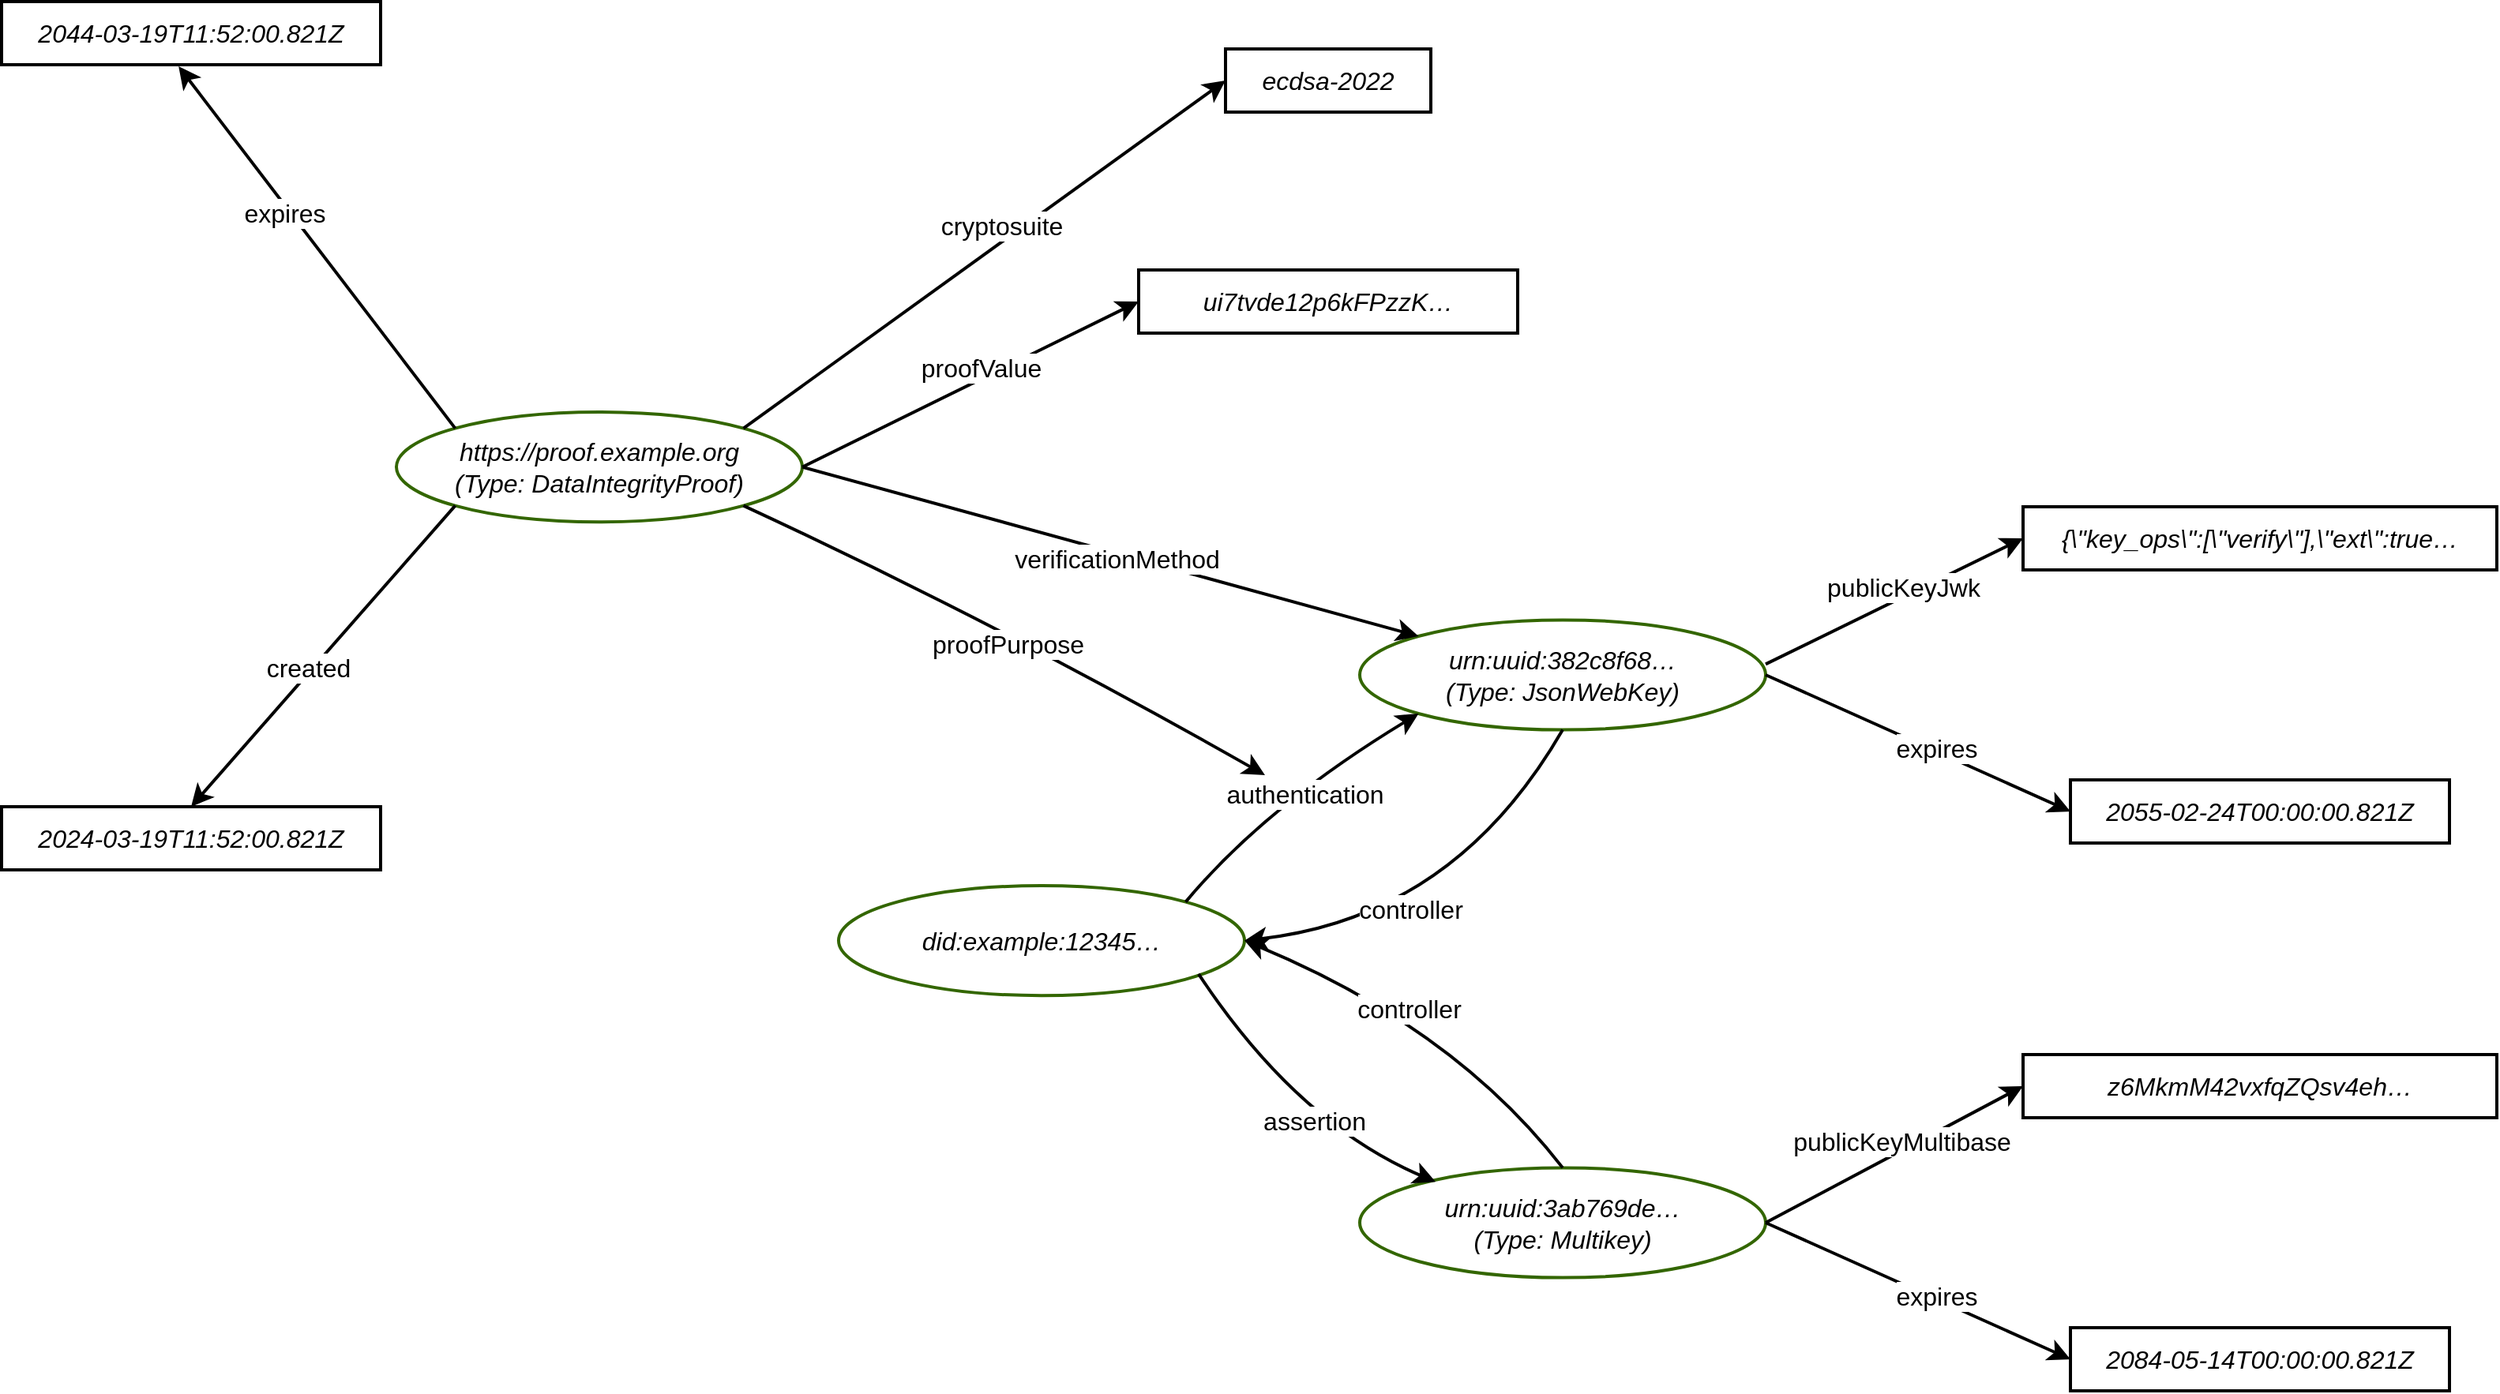<mxfile version="24.0.4" type="device">
  <diagram name="Page-1" id="ZRe_wIOORr0k_d4isBBX">
    <mxGraphModel dx="4193" dy="2043" grid="1" gridSize="10" guides="1" tooltips="1" connect="1" arrows="1" fold="1" page="1" pageScale="1" pageWidth="1169" pageHeight="827" math="0" shadow="0">
      <root>
        <mxCell id="0" />
        <mxCell id="1" parent="0" />
        <UserObject label="&lt;i&gt;https://proof.example.org&lt;/i&gt;&lt;div&gt;&lt;i&gt;(Type: DataIntegrityProof)&lt;/i&gt;&lt;/div&gt;" id="I-3xDNqU13IutiKupr62-4">
          <mxCell style="ellipse;whiteSpace=wrap;html=1;fontSize=16;fillColor=none;strokeWidth=2;strokeColor=#336600;" parent="1" vertex="1">
            <mxGeometry x="-1560" y="-460" width="257" height="69.61" as="geometry" />
          </mxCell>
        </UserObject>
        <UserObject label="&lt;i&gt;&lt;font color=&quot;#000000&quot;&gt;ecdsa-2022&lt;/font&gt;&lt;/i&gt;" id="I-3xDNqU13IutiKupr62-12">
          <mxCell style="rounded=0;whiteSpace=wrap;html=1;fontSize=16;fillColor=none;strokeWidth=2;" parent="1" vertex="1">
            <mxGeometry x="-1035" y="-690" width="130" height="40" as="geometry" />
          </mxCell>
        </UserObject>
        <mxCell id="I-3xDNqU13IutiKupr62-27" value="" style="endArrow=classic;html=1;rounded=0;fontSize=12;startSize=8;endSize=8;curved=1;entryX=0;entryY=0.5;entryDx=0;entryDy=0;exitX=1;exitY=0;exitDx=0;exitDy=0;strokeWidth=2;fontStyle=2" parent="1" source="I-3xDNqU13IutiKupr62-4" target="I-3xDNqU13IutiKupr62-12" edge="1">
          <mxGeometry width="50" height="50" relative="1" as="geometry">
            <mxPoint x="-804" y="-134.61" as="sourcePoint" />
            <mxPoint x="-791.5" y="-85.61" as="targetPoint" />
          </mxGeometry>
        </mxCell>
        <mxCell id="I-3xDNqU13IutiKupr62-28" value="cryptosuite" style="edgeLabel;html=1;align=center;verticalAlign=middle;resizable=0;points=[];fontSize=16;" parent="I-3xDNqU13IutiKupr62-27" vertex="1" connectable="0">
          <mxGeometry x="0.135" y="-2" relative="1" as="geometry">
            <mxPoint x="-11" y="-5" as="offset" />
          </mxGeometry>
        </mxCell>
        <UserObject label="&lt;i&gt;&lt;font color=&quot;#000000&quot;&gt;2024-03-19T&lt;/font&gt;11:52:00.821Z&lt;/i&gt;" id="HRplg5cOvGm0gZk61Yn5-3">
          <mxCell style="rounded=0;whiteSpace=wrap;html=1;fontSize=16;fillColor=none;strokeWidth=2;" parent="1" vertex="1">
            <mxGeometry x="-1810" y="-210" width="240" height="40" as="geometry" />
          </mxCell>
        </UserObject>
        <UserObject label="&lt;i&gt;ui7tvde12p6kFPzzK…&lt;/i&gt;" id="HRplg5cOvGm0gZk61Yn5-4">
          <mxCell style="rounded=0;whiteSpace=wrap;html=1;fontSize=16;fillColor=none;strokeWidth=2;" parent="1" vertex="1">
            <mxGeometry x="-1090" y="-550" width="240" height="40" as="geometry" />
          </mxCell>
        </UserObject>
        <UserObject label="&lt;i&gt;&lt;font color=&quot;#000000&quot;&gt;2044-03-19T&lt;/font&gt;11:52:00.821Z&lt;/i&gt;" id="HRplg5cOvGm0gZk61Yn5-5">
          <mxCell style="rounded=0;whiteSpace=wrap;html=1;fontSize=16;fillColor=none;strokeWidth=2;" parent="1" vertex="1">
            <mxGeometry x="-1810" y="-720" width="240" height="40" as="geometry" />
          </mxCell>
        </UserObject>
        <mxCell id="HRplg5cOvGm0gZk61Yn5-6" value="" style="endArrow=classic;html=1;rounded=0;fontSize=12;startSize=8;endSize=8;curved=1;entryX=0.5;entryY=0;entryDx=0;entryDy=0;exitX=0;exitY=1;exitDx=0;exitDy=0;strokeWidth=2;fontStyle=2" parent="1" source="I-3xDNqU13IutiKupr62-4" target="HRplg5cOvGm0gZk61Yn5-3" edge="1">
          <mxGeometry width="50" height="50" relative="1" as="geometry">
            <mxPoint x="-883" y="-405" as="sourcePoint" />
            <mxPoint x="-610" y="-420" as="targetPoint" />
          </mxGeometry>
        </mxCell>
        <mxCell id="HRplg5cOvGm0gZk61Yn5-7" value="created" style="edgeLabel;html=1;align=center;verticalAlign=middle;resizable=0;points=[];fontSize=16;" parent="HRplg5cOvGm0gZk61Yn5-6" vertex="1" connectable="0">
          <mxGeometry x="0.135" y="-2" relative="1" as="geometry">
            <mxPoint x="3" y="-5" as="offset" />
          </mxGeometry>
        </mxCell>
        <mxCell id="HRplg5cOvGm0gZk61Yn5-8" value="" style="endArrow=classic;html=1;rounded=0;fontSize=12;startSize=8;endSize=8;curved=1;entryX=0;entryY=0.5;entryDx=0;entryDy=0;exitX=1;exitY=0.5;exitDx=0;exitDy=0;strokeWidth=2;fontStyle=2" parent="1" source="I-3xDNqU13IutiKupr62-4" target="HRplg5cOvGm0gZk61Yn5-4" edge="1">
          <mxGeometry width="50" height="50" relative="1" as="geometry">
            <mxPoint x="-970" y="-345" as="sourcePoint" />
            <mxPoint x="-827" y="-200" as="targetPoint" />
          </mxGeometry>
        </mxCell>
        <mxCell id="HRplg5cOvGm0gZk61Yn5-9" value="proofValue" style="edgeLabel;html=1;align=center;verticalAlign=middle;resizable=0;points=[];fontSize=16;" parent="HRplg5cOvGm0gZk61Yn5-8" vertex="1" connectable="0">
          <mxGeometry x="0.135" y="-2" relative="1" as="geometry">
            <mxPoint x="-9" y="-5" as="offset" />
          </mxGeometry>
        </mxCell>
        <mxCell id="HRplg5cOvGm0gZk61Yn5-10" value="" style="endArrow=classic;html=1;rounded=0;fontSize=12;startSize=8;endSize=8;curved=1;entryX=0.467;entryY=1.025;entryDx=0;entryDy=0;exitX=0;exitY=0;exitDx=0;exitDy=0;strokeWidth=2;fontStyle=2;entryPerimeter=0;" parent="1" source="I-3xDNqU13IutiKupr62-4" target="HRplg5cOvGm0gZk61Yn5-5" edge="1">
          <mxGeometry width="50" height="50" relative="1" as="geometry">
            <mxPoint x="-1000" y="-310" as="sourcePoint" />
            <mxPoint x="-857" y="-165" as="targetPoint" />
          </mxGeometry>
        </mxCell>
        <mxCell id="HRplg5cOvGm0gZk61Yn5-11" value="expires" style="edgeLabel;html=1;align=center;verticalAlign=middle;resizable=0;points=[];fontSize=16;" parent="HRplg5cOvGm0gZk61Yn5-10" vertex="1" connectable="0">
          <mxGeometry x="0.135" y="-2" relative="1" as="geometry">
            <mxPoint x="-11" y="-5" as="offset" />
          </mxGeometry>
        </mxCell>
        <UserObject label="&lt;div&gt;&lt;i&gt;urn:uuid:382c8f68…&lt;/i&gt;&lt;/div&gt;&lt;div&gt;&lt;i style=&quot;background-color: initial;&quot;&gt;(Type: JsonWebKey)&lt;/i&gt;&lt;/div&gt;" id="HRplg5cOvGm0gZk61Yn5-12">
          <mxCell style="ellipse;whiteSpace=wrap;html=1;fontSize=16;fillColor=none;strokeWidth=2;strokeColor=#336600;" parent="1" vertex="1">
            <mxGeometry x="-950" y="-328.305" width="257" height="69.61" as="geometry" />
          </mxCell>
        </UserObject>
        <mxCell id="HRplg5cOvGm0gZk61Yn5-13" value="" style="endArrow=classic;html=1;rounded=0;fontSize=12;startSize=8;endSize=8;curved=1;exitX=1;exitY=0.5;exitDx=0;exitDy=0;strokeWidth=2;fontStyle=2;entryX=0;entryY=0;entryDx=0;entryDy=0;" parent="1" source="I-3xDNqU13IutiKupr62-4" target="HRplg5cOvGm0gZk61Yn5-12" edge="1">
          <mxGeometry width="50" height="50" relative="1" as="geometry">
            <mxPoint x="-1200" y="-480" as="sourcePoint" />
            <mxPoint x="-950" y="-300" as="targetPoint" />
          </mxGeometry>
        </mxCell>
        <mxCell id="HRplg5cOvGm0gZk61Yn5-14" value="verificationMethod" style="edgeLabel;html=1;align=center;verticalAlign=middle;resizable=0;points=[];fontSize=16;" parent="HRplg5cOvGm0gZk61Yn5-13" vertex="1" connectable="0">
          <mxGeometry x="0.135" y="-2" relative="1" as="geometry">
            <mxPoint x="-22" y="-5" as="offset" />
          </mxGeometry>
        </mxCell>
        <mxCell id="HRplg5cOvGm0gZk61Yn5-16" value="" style="endArrow=classic;html=1;rounded=0;fontSize=12;startSize=8;endSize=8;curved=1;entryX=0;entryY=0.5;entryDx=0;entryDy=0;exitX=1;exitY=0.402;exitDx=0;exitDy=0;strokeWidth=2;fontStyle=2;exitPerimeter=0;" parent="1" source="HRplg5cOvGm0gZk61Yn5-12" target="HRplg5cOvGm0gZk61Yn5-15" edge="1">
          <mxGeometry width="50" height="50" relative="1" as="geometry">
            <mxPoint x="-910" y="-300" as="sourcePoint" />
            <mxPoint x="-477" y="-300" as="targetPoint" />
          </mxGeometry>
        </mxCell>
        <mxCell id="HRplg5cOvGm0gZk61Yn5-17" value="publicKeyJwk" style="edgeLabel;html=1;align=center;verticalAlign=middle;resizable=0;points=[];fontSize=16;" parent="HRplg5cOvGm0gZk61Yn5-16" vertex="1" connectable="0">
          <mxGeometry x="0.135" y="-2" relative="1" as="geometry">
            <mxPoint x="-7" y="-5" as="offset" />
          </mxGeometry>
        </mxCell>
        <mxCell id="HRplg5cOvGm0gZk61Yn5-20" value="" style="endArrow=classic;html=1;rounded=0;fontSize=12;startSize=8;endSize=8;curved=1;entryX=0;entryY=0.5;entryDx=0;entryDy=0;exitX=1;exitY=0.5;exitDx=0;exitDy=0;strokeWidth=2;fontStyle=2" parent="1" source="HRplg5cOvGm0gZk61Yn5-12" target="HRplg5cOvGm0gZk61Yn5-19" edge="1">
          <mxGeometry width="50" height="50" relative="1" as="geometry">
            <mxPoint x="-770" y="-220" as="sourcePoint" />
            <mxPoint x="-623" y="-330" as="targetPoint" />
          </mxGeometry>
        </mxCell>
        <mxCell id="HRplg5cOvGm0gZk61Yn5-21" value="expires" style="edgeLabel;html=1;align=center;verticalAlign=middle;resizable=0;points=[];fontSize=16;" parent="HRplg5cOvGm0gZk61Yn5-20" vertex="1" connectable="0">
          <mxGeometry x="0.135" y="-2" relative="1" as="geometry">
            <mxPoint x="-1" y="-5" as="offset" />
          </mxGeometry>
        </mxCell>
        <UserObject label="&lt;div&gt;&lt;i style=&quot;background-color: initial;&quot;&gt;did:example:12345…&lt;/i&gt;&lt;br&gt;&lt;/div&gt;" id="HRplg5cOvGm0gZk61Yn5-22">
          <mxCell style="ellipse;whiteSpace=wrap;html=1;fontSize=16;fillColor=none;strokeWidth=2;strokeColor=#336600;" parent="1" vertex="1">
            <mxGeometry x="-1280" y="-160" width="257" height="69.61" as="geometry" />
          </mxCell>
        </UserObject>
        <mxCell id="cMVLIkWkcKRKJAXNFr4V-1" value="" style="endArrow=classic;html=1;rounded=0;fontSize=12;startSize=8;endSize=8;curved=1;exitX=1;exitY=0;exitDx=0;exitDy=0;strokeWidth=2;fontStyle=2;entryX=0;entryY=1;entryDx=0;entryDy=0;" edge="1" parent="1" source="HRplg5cOvGm0gZk61Yn5-22" target="HRplg5cOvGm0gZk61Yn5-12">
          <mxGeometry width="50" height="50" relative="1" as="geometry">
            <mxPoint x="-683" y="-285" as="sourcePoint" />
            <mxPoint x="-830" y="-260" as="targetPoint" />
            <Array as="points">
              <mxPoint x="-1010" y="-210" />
            </Array>
          </mxGeometry>
        </mxCell>
        <mxCell id="cMVLIkWkcKRKJAXNFr4V-2" value="authentication" style="edgeLabel;html=1;align=center;verticalAlign=middle;resizable=0;points=[];fontSize=16;" vertex="1" connectable="0" parent="cMVLIkWkcKRKJAXNFr4V-1">
          <mxGeometry x="0.135" y="-2" relative="1" as="geometry">
            <mxPoint x="-2" y="6" as="offset" />
          </mxGeometry>
        </mxCell>
        <UserObject label="&lt;div&gt;&lt;i&gt;urn:uuid:3ab769de…&lt;/i&gt;&lt;/div&gt;&lt;div&gt;&lt;i style=&quot;background-color: initial;&quot;&gt;(Type: Multikey)&lt;/i&gt;&lt;/div&gt;" id="cMVLIkWkcKRKJAXNFr4V-3">
          <mxCell style="ellipse;whiteSpace=wrap;html=1;fontSize=16;fillColor=none;strokeWidth=2;strokeColor=#336600;container=0;" vertex="1" parent="1">
            <mxGeometry x="-950" y="18.695" width="257" height="69.61" as="geometry" />
          </mxCell>
        </UserObject>
        <mxCell id="cMVLIkWkcKRKJAXNFr4V-4" value="" style="endArrow=classic;html=1;rounded=0;fontSize=12;startSize=8;endSize=8;curved=1;exitX=0.887;exitY=0.804;exitDx=0;exitDy=0;strokeWidth=2;fontStyle=2;exitPerimeter=0;entryX=0.187;entryY=0.129;entryDx=0;entryDy=0;entryPerimeter=0;" edge="1" parent="1" source="HRplg5cOvGm0gZk61Yn5-22" target="cMVLIkWkcKRKJAXNFr4V-3">
          <mxGeometry width="50" height="50" relative="1" as="geometry">
            <mxPoint x="-1060" y="-50" as="sourcePoint" />
            <mxPoint x="-890" y="-10" as="targetPoint" />
            <Array as="points">
              <mxPoint x="-990" y="-10" />
            </Array>
          </mxGeometry>
        </mxCell>
        <mxCell id="cMVLIkWkcKRKJAXNFr4V-5" value="assertion" style="edgeLabel;html=1;align=center;verticalAlign=middle;resizable=0;points=[];fontSize=16;" vertex="1" connectable="0" parent="cMVLIkWkcKRKJAXNFr4V-4">
          <mxGeometry x="0.135" y="-2" relative="1" as="geometry">
            <mxPoint x="6" y="-5" as="offset" />
          </mxGeometry>
        </mxCell>
        <mxCell id="cMVLIkWkcKRKJAXNFr4V-7" value="" style="endArrow=classic;html=1;rounded=0;fontSize=12;startSize=8;endSize=8;curved=1;entryX=0;entryY=0.5;entryDx=0;entryDy=0;exitX=1;exitY=0.5;exitDx=0;exitDy=0;strokeWidth=2;fontStyle=2" edge="1" parent="1" source="cMVLIkWkcKRKJAXNFr4V-3" target="cMVLIkWkcKRKJAXNFr4V-6">
          <mxGeometry width="50" height="50" relative="1" as="geometry">
            <mxPoint x="-700" y="75" as="sourcePoint" />
            <mxPoint x="-507" y="160" as="targetPoint" />
          </mxGeometry>
        </mxCell>
        <mxCell id="cMVLIkWkcKRKJAXNFr4V-8" value="expires" style="edgeLabel;html=1;align=center;verticalAlign=middle;resizable=0;points=[];fontSize=16;" vertex="1" connectable="0" parent="cMVLIkWkcKRKJAXNFr4V-7">
          <mxGeometry x="0.135" y="-2" relative="1" as="geometry">
            <mxPoint x="-1" y="-5" as="offset" />
          </mxGeometry>
        </mxCell>
        <mxCell id="cMVLIkWkcKRKJAXNFr4V-11" value="" style="endArrow=classic;html=1;rounded=0;fontSize=12;startSize=8;endSize=8;curved=1;entryX=0;entryY=0.5;entryDx=0;entryDy=0;exitX=1;exitY=0.5;exitDx=0;exitDy=0;strokeWidth=2;fontStyle=2;" edge="1" parent="1" source="cMVLIkWkcKRKJAXNFr4V-3" target="cMVLIkWkcKRKJAXNFr4V-21">
          <mxGeometry width="50" height="50" relative="1" as="geometry">
            <mxPoint x="-700" as="sourcePoint" />
            <mxPoint x="-530" y="10" as="targetPoint" />
          </mxGeometry>
        </mxCell>
        <mxCell id="cMVLIkWkcKRKJAXNFr4V-12" value="publicKeyMultibase" style="edgeLabel;html=1;align=center;verticalAlign=middle;resizable=0;points=[];fontSize=16;" vertex="1" connectable="0" parent="cMVLIkWkcKRKJAXNFr4V-11">
          <mxGeometry x="0.135" y="-2" relative="1" as="geometry">
            <mxPoint x="-7" y="-5" as="offset" />
          </mxGeometry>
        </mxCell>
        <mxCell id="cMVLIkWkcKRKJAXNFr4V-13" value="" style="endArrow=classic;html=1;rounded=0;fontSize=12;startSize=8;endSize=8;curved=1;entryX=1;entryY=0.5;entryDx=0;entryDy=0;exitX=0.5;exitY=0;exitDx=0;exitDy=0;strokeWidth=2;fontStyle=2" edge="1" parent="1" source="cMVLIkWkcKRKJAXNFr4V-3" target="HRplg5cOvGm0gZk61Yn5-22">
          <mxGeometry width="50" height="50" relative="1" as="geometry">
            <mxPoint x="-1023" y="180" as="sourcePoint" />
            <mxPoint x="-830" y="265" as="targetPoint" />
            <Array as="points">
              <mxPoint x="-890" y="-70" />
            </Array>
          </mxGeometry>
        </mxCell>
        <mxCell id="cMVLIkWkcKRKJAXNFr4V-14" value="controller" style="edgeLabel;html=1;align=center;verticalAlign=middle;resizable=0;points=[];fontSize=16;" vertex="1" connectable="0" parent="cMVLIkWkcKRKJAXNFr4V-13">
          <mxGeometry x="0.135" y="-2" relative="1" as="geometry">
            <mxPoint x="1" y="2" as="offset" />
          </mxGeometry>
        </mxCell>
        <mxCell id="cMVLIkWkcKRKJAXNFr4V-15" value="" style="endArrow=classic;html=1;rounded=0;fontSize=12;startSize=8;endSize=8;curved=1;entryX=1;entryY=0.5;entryDx=0;entryDy=0;exitX=0.5;exitY=1;exitDx=0;exitDy=0;strokeWidth=2;fontStyle=2" edge="1" parent="1" source="HRplg5cOvGm0gZk61Yn5-12" target="HRplg5cOvGm0gZk61Yn5-22">
          <mxGeometry width="50" height="50" relative="1" as="geometry">
            <mxPoint x="-1023" y="-185" as="sourcePoint" />
            <mxPoint x="-1224" y="-290" as="targetPoint" />
            <Array as="points">
              <mxPoint x="-890" y="-140" />
            </Array>
          </mxGeometry>
        </mxCell>
        <mxCell id="cMVLIkWkcKRKJAXNFr4V-16" value="controller" style="edgeLabel;html=1;align=center;verticalAlign=middle;resizable=0;points=[];fontSize=16;" vertex="1" connectable="0" parent="cMVLIkWkcKRKJAXNFr4V-15">
          <mxGeometry x="0.135" y="-2" relative="1" as="geometry">
            <mxPoint x="-12" y="-5" as="offset" />
          </mxGeometry>
        </mxCell>
        <mxCell id="cMVLIkWkcKRKJAXNFr4V-17" value="" style="endArrow=classic;html=1;rounded=0;fontSize=12;startSize=8;endSize=8;curved=1;exitX=1;exitY=1;exitDx=0;exitDy=0;strokeWidth=2;fontStyle=2;" edge="1" parent="1" source="I-3xDNqU13IutiKupr62-4">
          <mxGeometry width="50" height="50" relative="1" as="geometry">
            <mxPoint x="-1380" y="-360" as="sourcePoint" />
            <mxPoint x="-1010" y="-230" as="targetPoint" />
            <Array as="points">
              <mxPoint x="-1177" y="-325" />
            </Array>
          </mxGeometry>
        </mxCell>
        <mxCell id="cMVLIkWkcKRKJAXNFr4V-18" value="proofPurpose" style="edgeLabel;html=1;align=center;verticalAlign=middle;resizable=0;points=[];fontSize=16;" vertex="1" connectable="0" parent="cMVLIkWkcKRKJAXNFr4V-17">
          <mxGeometry x="0.135" y="-2" relative="1" as="geometry">
            <mxPoint x="-22" y="-5" as="offset" />
          </mxGeometry>
        </mxCell>
        <UserObject label="&lt;i&gt;{\&quot;key_ops\&quot;:[\&quot;verify\&quot;],\&quot;ext\&quot;:true…&lt;/i&gt;" id="HRplg5cOvGm0gZk61Yn5-15">
          <mxCell style="rounded=0;whiteSpace=wrap;html=1;fontSize=16;fillColor=none;strokeWidth=2;" parent="1" vertex="1">
            <mxGeometry x="-530" y="-400" width="300" height="40" as="geometry" />
          </mxCell>
        </UserObject>
        <UserObject label="&lt;i&gt;&lt;font color=&quot;#000000&quot;&gt;2055-02-24T&lt;/font&gt;00:00:00.821Z&lt;/i&gt;" id="HRplg5cOvGm0gZk61Yn5-19">
          <mxCell style="rounded=0;whiteSpace=wrap;html=1;fontSize=16;fillColor=none;strokeWidth=2;" parent="1" vertex="1">
            <mxGeometry x="-500" y="-227" width="240" height="40" as="geometry" />
          </mxCell>
        </UserObject>
        <UserObject label="&lt;i&gt;&lt;font color=&quot;#000000&quot;&gt;2084-05-14T&lt;/font&gt;00:00:00.821Z&lt;/i&gt;" id="cMVLIkWkcKRKJAXNFr4V-6">
          <mxCell style="rounded=0;whiteSpace=wrap;html=1;fontSize=16;fillColor=none;strokeWidth=2;" vertex="1" parent="1">
            <mxGeometry x="-500" y="120" width="240" height="40" as="geometry" />
          </mxCell>
        </UserObject>
        <UserObject label="&lt;i&gt;z6MkmM42vxfqZQsv4eh…&lt;/i&gt;" id="cMVLIkWkcKRKJAXNFr4V-21">
          <mxCell style="rounded=0;whiteSpace=wrap;html=1;fontSize=16;fillColor=none;strokeWidth=2;" vertex="1" parent="1">
            <mxGeometry x="-530" y="-53" width="300" height="40" as="geometry" />
          </mxCell>
        </UserObject>
      </root>
    </mxGraphModel>
  </diagram>
</mxfile>
